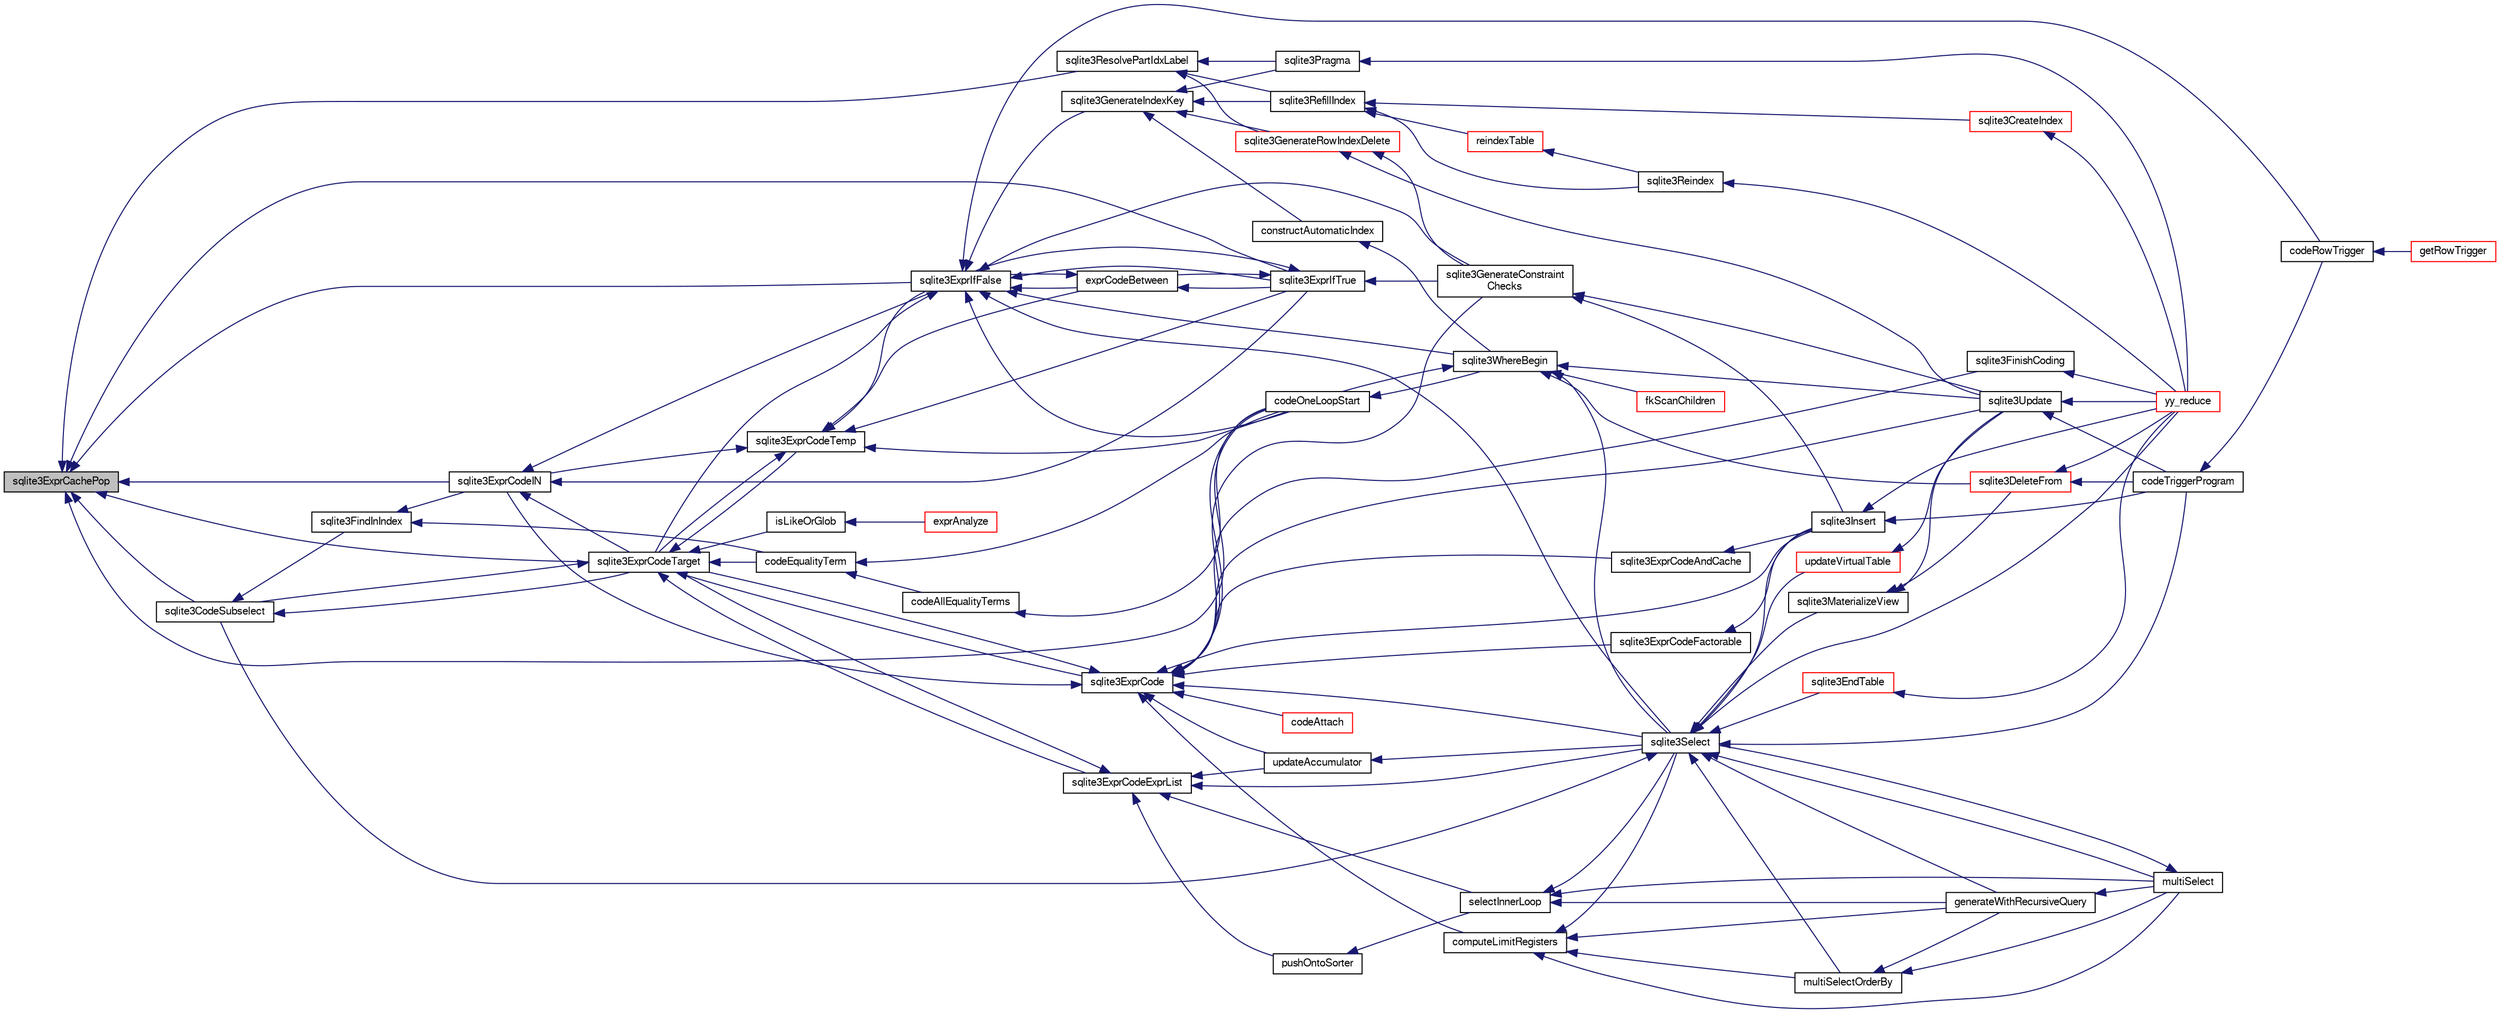 digraph "sqlite3ExprCachePop"
{
  edge [fontname="FreeSans",fontsize="10",labelfontname="FreeSans",labelfontsize="10"];
  node [fontname="FreeSans",fontsize="10",shape=record];
  rankdir="LR";
  Node515681 [label="sqlite3ExprCachePop",height=0.2,width=0.4,color="black", fillcolor="grey75", style="filled", fontcolor="black"];
  Node515681 -> Node515682 [dir="back",color="midnightblue",fontsize="10",style="solid",fontname="FreeSans"];
  Node515682 [label="sqlite3CodeSubselect",height=0.2,width=0.4,color="black", fillcolor="white", style="filled",URL="$sqlite3_8c.html#aa69b46d2204a1d1b110107a1be12ee0c"];
  Node515682 -> Node515683 [dir="back",color="midnightblue",fontsize="10",style="solid",fontname="FreeSans"];
  Node515683 [label="sqlite3FindInIndex",height=0.2,width=0.4,color="black", fillcolor="white", style="filled",URL="$sqlite3_8c.html#af7d8c56ab0231f44bb5f87b3fafeffb2"];
  Node515683 -> Node515684 [dir="back",color="midnightblue",fontsize="10",style="solid",fontname="FreeSans"];
  Node515684 [label="sqlite3ExprCodeIN",height=0.2,width=0.4,color="black", fillcolor="white", style="filled",URL="$sqlite3_8c.html#ad9cf4f5b5ffb90c24a4a0900c8626193"];
  Node515684 -> Node515685 [dir="back",color="midnightblue",fontsize="10",style="solid",fontname="FreeSans"];
  Node515685 [label="sqlite3ExprCodeTarget",height=0.2,width=0.4,color="black", fillcolor="white", style="filled",URL="$sqlite3_8c.html#a4f308397a0a3ed299ed31aaa1ae2a293"];
  Node515685 -> Node515682 [dir="back",color="midnightblue",fontsize="10",style="solid",fontname="FreeSans"];
  Node515685 -> Node515686 [dir="back",color="midnightblue",fontsize="10",style="solid",fontname="FreeSans"];
  Node515686 [label="sqlite3ExprCodeTemp",height=0.2,width=0.4,color="black", fillcolor="white", style="filled",URL="$sqlite3_8c.html#a3bc5c1ccb3c5851847e2aeb4a84ae1fc"];
  Node515686 -> Node515684 [dir="back",color="midnightblue",fontsize="10",style="solid",fontname="FreeSans"];
  Node515686 -> Node515685 [dir="back",color="midnightblue",fontsize="10",style="solid",fontname="FreeSans"];
  Node515686 -> Node515687 [dir="back",color="midnightblue",fontsize="10",style="solid",fontname="FreeSans"];
  Node515687 [label="exprCodeBetween",height=0.2,width=0.4,color="black", fillcolor="white", style="filled",URL="$sqlite3_8c.html#abd053493214542bca8f406f42145d173"];
  Node515687 -> Node515688 [dir="back",color="midnightblue",fontsize="10",style="solid",fontname="FreeSans"];
  Node515688 [label="sqlite3ExprIfTrue",height=0.2,width=0.4,color="black", fillcolor="white", style="filled",URL="$sqlite3_8c.html#ad93a55237c23e1b743ab1f59df1a1444"];
  Node515688 -> Node515687 [dir="back",color="midnightblue",fontsize="10",style="solid",fontname="FreeSans"];
  Node515688 -> Node515689 [dir="back",color="midnightblue",fontsize="10",style="solid",fontname="FreeSans"];
  Node515689 [label="sqlite3ExprIfFalse",height=0.2,width=0.4,color="black", fillcolor="white", style="filled",URL="$sqlite3_8c.html#af97ecccb5d56e321e118414b08f65b71"];
  Node515689 -> Node515685 [dir="back",color="midnightblue",fontsize="10",style="solid",fontname="FreeSans"];
  Node515689 -> Node515687 [dir="back",color="midnightblue",fontsize="10",style="solid",fontname="FreeSans"];
  Node515689 -> Node515688 [dir="back",color="midnightblue",fontsize="10",style="solid",fontname="FreeSans"];
  Node515689 -> Node515690 [dir="back",color="midnightblue",fontsize="10",style="solid",fontname="FreeSans"];
  Node515690 [label="sqlite3GenerateIndexKey",height=0.2,width=0.4,color="black", fillcolor="white", style="filled",URL="$sqlite3_8c.html#ab85ac93d5c5e6760f45f07897be7f272"];
  Node515690 -> Node515691 [dir="back",color="midnightblue",fontsize="10",style="solid",fontname="FreeSans"];
  Node515691 [label="sqlite3RefillIndex",height=0.2,width=0.4,color="black", fillcolor="white", style="filled",URL="$sqlite3_8c.html#a17be5b679d9181b961ea9ba4a18d4f80"];
  Node515691 -> Node515692 [dir="back",color="midnightblue",fontsize="10",style="solid",fontname="FreeSans"];
  Node515692 [label="sqlite3CreateIndex",height=0.2,width=0.4,color="red", fillcolor="white", style="filled",URL="$sqlite3_8c.html#a8dbe5e590ab6c58a8c45f34f7c81e825"];
  Node515692 -> Node515694 [dir="back",color="midnightblue",fontsize="10",style="solid",fontname="FreeSans"];
  Node515694 [label="yy_reduce",height=0.2,width=0.4,color="red", fillcolor="white", style="filled",URL="$sqlite3_8c.html#a7c419a9b25711c666a9a2449ef377f14"];
  Node515691 -> Node515699 [dir="back",color="midnightblue",fontsize="10",style="solid",fontname="FreeSans"];
  Node515699 [label="reindexTable",height=0.2,width=0.4,color="red", fillcolor="white", style="filled",URL="$sqlite3_8c.html#aaa297e36c19aa0d39c60bf95a03b04b6"];
  Node515699 -> Node515701 [dir="back",color="midnightblue",fontsize="10",style="solid",fontname="FreeSans"];
  Node515701 [label="sqlite3Reindex",height=0.2,width=0.4,color="black", fillcolor="white", style="filled",URL="$sqlite3_8c.html#abd189e31189391e1ef114b413ff4abbf"];
  Node515701 -> Node515694 [dir="back",color="midnightblue",fontsize="10",style="solid",fontname="FreeSans"];
  Node515691 -> Node515701 [dir="back",color="midnightblue",fontsize="10",style="solid",fontname="FreeSans"];
  Node515690 -> Node515702 [dir="back",color="midnightblue",fontsize="10",style="solid",fontname="FreeSans"];
  Node515702 [label="sqlite3GenerateRowIndexDelete",height=0.2,width=0.4,color="red", fillcolor="white", style="filled",URL="$sqlite3_8c.html#a09c23ae08a7c469d62705f067d7a2135"];
  Node515702 -> Node515716 [dir="back",color="midnightblue",fontsize="10",style="solid",fontname="FreeSans"];
  Node515716 [label="sqlite3GenerateConstraint\lChecks",height=0.2,width=0.4,color="black", fillcolor="white", style="filled",URL="$sqlite3_8c.html#aef639c1e6a0c0a67ca6e7690ad931bd2"];
  Node515716 -> Node515714 [dir="back",color="midnightblue",fontsize="10",style="solid",fontname="FreeSans"];
  Node515714 [label="sqlite3Insert",height=0.2,width=0.4,color="black", fillcolor="white", style="filled",URL="$sqlite3_8c.html#a5b17c9c2000bae6bdff8e6be48d7dc2b"];
  Node515714 -> Node515707 [dir="back",color="midnightblue",fontsize="10",style="solid",fontname="FreeSans"];
  Node515707 [label="codeTriggerProgram",height=0.2,width=0.4,color="black", fillcolor="white", style="filled",URL="$sqlite3_8c.html#a120801f59d9281d201d2ff4b2606836e"];
  Node515707 -> Node515708 [dir="back",color="midnightblue",fontsize="10",style="solid",fontname="FreeSans"];
  Node515708 [label="codeRowTrigger",height=0.2,width=0.4,color="black", fillcolor="white", style="filled",URL="$sqlite3_8c.html#a463cea5aaaf388b560b206570a0022fc"];
  Node515708 -> Node515709 [dir="back",color="midnightblue",fontsize="10",style="solid",fontname="FreeSans"];
  Node515709 [label="getRowTrigger",height=0.2,width=0.4,color="red", fillcolor="white", style="filled",URL="$sqlite3_8c.html#a69626ef20b540d1a2b19cf56f3f45689"];
  Node515714 -> Node515694 [dir="back",color="midnightblue",fontsize="10",style="solid",fontname="FreeSans"];
  Node515716 -> Node515712 [dir="back",color="midnightblue",fontsize="10",style="solid",fontname="FreeSans"];
  Node515712 [label="sqlite3Update",height=0.2,width=0.4,color="black", fillcolor="white", style="filled",URL="$sqlite3_8c.html#ac5aa67c46e8cc8174566fabe6809fafa"];
  Node515712 -> Node515707 [dir="back",color="midnightblue",fontsize="10",style="solid",fontname="FreeSans"];
  Node515712 -> Node515694 [dir="back",color="midnightblue",fontsize="10",style="solid",fontname="FreeSans"];
  Node515702 -> Node515712 [dir="back",color="midnightblue",fontsize="10",style="solid",fontname="FreeSans"];
  Node515690 -> Node515717 [dir="back",color="midnightblue",fontsize="10",style="solid",fontname="FreeSans"];
  Node515717 [label="sqlite3Pragma",height=0.2,width=0.4,color="black", fillcolor="white", style="filled",URL="$sqlite3_8c.html#a111391370f58f8e6a6eca51fd34d62ed"];
  Node515717 -> Node515694 [dir="back",color="midnightblue",fontsize="10",style="solid",fontname="FreeSans"];
  Node515690 -> Node515718 [dir="back",color="midnightblue",fontsize="10",style="solid",fontname="FreeSans"];
  Node515718 [label="constructAutomaticIndex",height=0.2,width=0.4,color="black", fillcolor="white", style="filled",URL="$sqlite3_8c.html#aad43d38bc718f4c8e8d0dd8f33ed526f"];
  Node515718 -> Node515719 [dir="back",color="midnightblue",fontsize="10",style="solid",fontname="FreeSans"];
  Node515719 [label="sqlite3WhereBegin",height=0.2,width=0.4,color="black", fillcolor="white", style="filled",URL="$sqlite3_8c.html#acad049f5c9a96a8118cffd5e5ce89f7c"];
  Node515719 -> Node515704 [dir="back",color="midnightblue",fontsize="10",style="solid",fontname="FreeSans"];
  Node515704 [label="sqlite3DeleteFrom",height=0.2,width=0.4,color="red", fillcolor="white", style="filled",URL="$sqlite3_8c.html#ab9b4b45349188b49eabb23f94608a091"];
  Node515704 -> Node515707 [dir="back",color="midnightblue",fontsize="10",style="solid",fontname="FreeSans"];
  Node515704 -> Node515694 [dir="back",color="midnightblue",fontsize="10",style="solid",fontname="FreeSans"];
  Node515719 -> Node515720 [dir="back",color="midnightblue",fontsize="10",style="solid",fontname="FreeSans"];
  Node515720 [label="fkScanChildren",height=0.2,width=0.4,color="red", fillcolor="white", style="filled",URL="$sqlite3_8c.html#a67c9dcb484336b3155e7a82a037d4691"];
  Node515719 -> Node515722 [dir="back",color="midnightblue",fontsize="10",style="solid",fontname="FreeSans"];
  Node515722 [label="sqlite3Select",height=0.2,width=0.4,color="black", fillcolor="white", style="filled",URL="$sqlite3_8c.html#a2465ee8c956209ba4b272477b7c21a45"];
  Node515722 -> Node515682 [dir="back",color="midnightblue",fontsize="10",style="solid",fontname="FreeSans"];
  Node515722 -> Node515697 [dir="back",color="midnightblue",fontsize="10",style="solid",fontname="FreeSans"];
  Node515697 [label="sqlite3EndTable",height=0.2,width=0.4,color="red", fillcolor="white", style="filled",URL="$sqlite3_8c.html#a7b5f2c66c0f0b6f819d970ca389768b0"];
  Node515697 -> Node515694 [dir="back",color="midnightblue",fontsize="10",style="solid",fontname="FreeSans"];
  Node515722 -> Node515723 [dir="back",color="midnightblue",fontsize="10",style="solid",fontname="FreeSans"];
  Node515723 [label="sqlite3MaterializeView",height=0.2,width=0.4,color="black", fillcolor="white", style="filled",URL="$sqlite3_8c.html#a4557984b0b75f998fb0c3f231c9b1def"];
  Node515723 -> Node515704 [dir="back",color="midnightblue",fontsize="10",style="solid",fontname="FreeSans"];
  Node515723 -> Node515712 [dir="back",color="midnightblue",fontsize="10",style="solid",fontname="FreeSans"];
  Node515722 -> Node515714 [dir="back",color="midnightblue",fontsize="10",style="solid",fontname="FreeSans"];
  Node515722 -> Node515724 [dir="back",color="midnightblue",fontsize="10",style="solid",fontname="FreeSans"];
  Node515724 [label="generateWithRecursiveQuery",height=0.2,width=0.4,color="black", fillcolor="white", style="filled",URL="$sqlite3_8c.html#ade2c3663fa9c3b9676507984b9483942"];
  Node515724 -> Node515725 [dir="back",color="midnightblue",fontsize="10",style="solid",fontname="FreeSans"];
  Node515725 [label="multiSelect",height=0.2,width=0.4,color="black", fillcolor="white", style="filled",URL="$sqlite3_8c.html#a6456c61f3d9b2389738753cedfa24fa7"];
  Node515725 -> Node515722 [dir="back",color="midnightblue",fontsize="10",style="solid",fontname="FreeSans"];
  Node515722 -> Node515725 [dir="back",color="midnightblue",fontsize="10",style="solid",fontname="FreeSans"];
  Node515722 -> Node515726 [dir="back",color="midnightblue",fontsize="10",style="solid",fontname="FreeSans"];
  Node515726 [label="multiSelectOrderBy",height=0.2,width=0.4,color="black", fillcolor="white", style="filled",URL="$sqlite3_8c.html#afcdb8488c6f4dfdadaf9f04bca35b808"];
  Node515726 -> Node515724 [dir="back",color="midnightblue",fontsize="10",style="solid",fontname="FreeSans"];
  Node515726 -> Node515725 [dir="back",color="midnightblue",fontsize="10",style="solid",fontname="FreeSans"];
  Node515722 -> Node515707 [dir="back",color="midnightblue",fontsize="10",style="solid",fontname="FreeSans"];
  Node515722 -> Node515727 [dir="back",color="midnightblue",fontsize="10",style="solid",fontname="FreeSans"];
  Node515727 [label="updateVirtualTable",height=0.2,width=0.4,color="red", fillcolor="white", style="filled",URL="$sqlite3_8c.html#a740220531db9293c39a2cdd7da3f74e1"];
  Node515727 -> Node515712 [dir="back",color="midnightblue",fontsize="10",style="solid",fontname="FreeSans"];
  Node515722 -> Node515694 [dir="back",color="midnightblue",fontsize="10",style="solid",fontname="FreeSans"];
  Node515719 -> Node515712 [dir="back",color="midnightblue",fontsize="10",style="solid",fontname="FreeSans"];
  Node515719 -> Node515728 [dir="back",color="midnightblue",fontsize="10",style="solid",fontname="FreeSans"];
  Node515728 [label="codeOneLoopStart",height=0.2,width=0.4,color="black", fillcolor="white", style="filled",URL="$sqlite3_8c.html#aa868875120b151c169cc79139ed6e008"];
  Node515728 -> Node515719 [dir="back",color="midnightblue",fontsize="10",style="solid",fontname="FreeSans"];
  Node515689 -> Node515716 [dir="back",color="midnightblue",fontsize="10",style="solid",fontname="FreeSans"];
  Node515689 -> Node515722 [dir="back",color="midnightblue",fontsize="10",style="solid",fontname="FreeSans"];
  Node515689 -> Node515708 [dir="back",color="midnightblue",fontsize="10",style="solid",fontname="FreeSans"];
  Node515689 -> Node515728 [dir="back",color="midnightblue",fontsize="10",style="solid",fontname="FreeSans"];
  Node515689 -> Node515719 [dir="back",color="midnightblue",fontsize="10",style="solid",fontname="FreeSans"];
  Node515688 -> Node515716 [dir="back",color="midnightblue",fontsize="10",style="solid",fontname="FreeSans"];
  Node515687 -> Node515689 [dir="back",color="midnightblue",fontsize="10",style="solid",fontname="FreeSans"];
  Node515686 -> Node515688 [dir="back",color="midnightblue",fontsize="10",style="solid",fontname="FreeSans"];
  Node515686 -> Node515689 [dir="back",color="midnightblue",fontsize="10",style="solid",fontname="FreeSans"];
  Node515686 -> Node515728 [dir="back",color="midnightblue",fontsize="10",style="solid",fontname="FreeSans"];
  Node515685 -> Node515729 [dir="back",color="midnightblue",fontsize="10",style="solid",fontname="FreeSans"];
  Node515729 [label="sqlite3ExprCode",height=0.2,width=0.4,color="black", fillcolor="white", style="filled",URL="$sqlite3_8c.html#a75f270fb0b111b86924cca4ea507b417"];
  Node515729 -> Node515684 [dir="back",color="midnightblue",fontsize="10",style="solid",fontname="FreeSans"];
  Node515729 -> Node515685 [dir="back",color="midnightblue",fontsize="10",style="solid",fontname="FreeSans"];
  Node515729 -> Node515730 [dir="back",color="midnightblue",fontsize="10",style="solid",fontname="FreeSans"];
  Node515730 [label="sqlite3ExprCodeFactorable",height=0.2,width=0.4,color="black", fillcolor="white", style="filled",URL="$sqlite3_8c.html#a843f7fd58eec5a683c1fd8435fcd1e84"];
  Node515730 -> Node515714 [dir="back",color="midnightblue",fontsize="10",style="solid",fontname="FreeSans"];
  Node515729 -> Node515731 [dir="back",color="midnightblue",fontsize="10",style="solid",fontname="FreeSans"];
  Node515731 [label="sqlite3ExprCodeAndCache",height=0.2,width=0.4,color="black", fillcolor="white", style="filled",URL="$sqlite3_8c.html#ae3e46527d9b7fc9cb9236d21a5e6b1d8"];
  Node515731 -> Node515714 [dir="back",color="midnightblue",fontsize="10",style="solid",fontname="FreeSans"];
  Node515729 -> Node515732 [dir="back",color="midnightblue",fontsize="10",style="solid",fontname="FreeSans"];
  Node515732 [label="codeAttach",height=0.2,width=0.4,color="red", fillcolor="white", style="filled",URL="$sqlite3_8c.html#ade4e9e30d828a19c191fdcb098676d5b"];
  Node515729 -> Node515735 [dir="back",color="midnightblue",fontsize="10",style="solid",fontname="FreeSans"];
  Node515735 [label="sqlite3FinishCoding",height=0.2,width=0.4,color="black", fillcolor="white", style="filled",URL="$sqlite3_8c.html#a651bc5b446c276c092705856d995b278"];
  Node515735 -> Node515694 [dir="back",color="midnightblue",fontsize="10",style="solid",fontname="FreeSans"];
  Node515729 -> Node515714 [dir="back",color="midnightblue",fontsize="10",style="solid",fontname="FreeSans"];
  Node515729 -> Node515716 [dir="back",color="midnightblue",fontsize="10",style="solid",fontname="FreeSans"];
  Node515729 -> Node515736 [dir="back",color="midnightblue",fontsize="10",style="solid",fontname="FreeSans"];
  Node515736 [label="computeLimitRegisters",height=0.2,width=0.4,color="black", fillcolor="white", style="filled",URL="$sqlite3_8c.html#ae9d37055e4905929b6f6cda5461e2f37"];
  Node515736 -> Node515724 [dir="back",color="midnightblue",fontsize="10",style="solid",fontname="FreeSans"];
  Node515736 -> Node515725 [dir="back",color="midnightblue",fontsize="10",style="solid",fontname="FreeSans"];
  Node515736 -> Node515726 [dir="back",color="midnightblue",fontsize="10",style="solid",fontname="FreeSans"];
  Node515736 -> Node515722 [dir="back",color="midnightblue",fontsize="10",style="solid",fontname="FreeSans"];
  Node515729 -> Node515737 [dir="back",color="midnightblue",fontsize="10",style="solid",fontname="FreeSans"];
  Node515737 [label="updateAccumulator",height=0.2,width=0.4,color="black", fillcolor="white", style="filled",URL="$sqlite3_8c.html#a1681660dd3ecd50c8727d6e56a537bd9"];
  Node515737 -> Node515722 [dir="back",color="midnightblue",fontsize="10",style="solid",fontname="FreeSans"];
  Node515729 -> Node515722 [dir="back",color="midnightblue",fontsize="10",style="solid",fontname="FreeSans"];
  Node515729 -> Node515712 [dir="back",color="midnightblue",fontsize="10",style="solid",fontname="FreeSans"];
  Node515729 -> Node515728 [dir="back",color="midnightblue",fontsize="10",style="solid",fontname="FreeSans"];
  Node515685 -> Node515738 [dir="back",color="midnightblue",fontsize="10",style="solid",fontname="FreeSans"];
  Node515738 [label="sqlite3ExprCodeExprList",height=0.2,width=0.4,color="black", fillcolor="white", style="filled",URL="$sqlite3_8c.html#a05b2b3dc3de7565de24eb3a2ff4e9566"];
  Node515738 -> Node515685 [dir="back",color="midnightblue",fontsize="10",style="solid",fontname="FreeSans"];
  Node515738 -> Node515739 [dir="back",color="midnightblue",fontsize="10",style="solid",fontname="FreeSans"];
  Node515739 [label="pushOntoSorter",height=0.2,width=0.4,color="black", fillcolor="white", style="filled",URL="$sqlite3_8c.html#a4555397beb584a386e7739cf022a6651"];
  Node515739 -> Node515740 [dir="back",color="midnightblue",fontsize="10",style="solid",fontname="FreeSans"];
  Node515740 [label="selectInnerLoop",height=0.2,width=0.4,color="black", fillcolor="white", style="filled",URL="$sqlite3_8c.html#ababe0933661ebe67eb0e6074bb1fd411"];
  Node515740 -> Node515724 [dir="back",color="midnightblue",fontsize="10",style="solid",fontname="FreeSans"];
  Node515740 -> Node515725 [dir="back",color="midnightblue",fontsize="10",style="solid",fontname="FreeSans"];
  Node515740 -> Node515722 [dir="back",color="midnightblue",fontsize="10",style="solid",fontname="FreeSans"];
  Node515738 -> Node515740 [dir="back",color="midnightblue",fontsize="10",style="solid",fontname="FreeSans"];
  Node515738 -> Node515737 [dir="back",color="midnightblue",fontsize="10",style="solid",fontname="FreeSans"];
  Node515738 -> Node515722 [dir="back",color="midnightblue",fontsize="10",style="solid",fontname="FreeSans"];
  Node515685 -> Node515741 [dir="back",color="midnightblue",fontsize="10",style="solid",fontname="FreeSans"];
  Node515741 [label="isLikeOrGlob",height=0.2,width=0.4,color="black", fillcolor="white", style="filled",URL="$sqlite3_8c.html#a6c38e495198bf8976f68d1a6ebd74a50"];
  Node515741 -> Node515742 [dir="back",color="midnightblue",fontsize="10",style="solid",fontname="FreeSans"];
  Node515742 [label="exprAnalyze",height=0.2,width=0.4,color="red", fillcolor="white", style="filled",URL="$sqlite3_8c.html#acb10e48c9a4184a4edd9bfd5b14ad0b7"];
  Node515685 -> Node515750 [dir="back",color="midnightblue",fontsize="10",style="solid",fontname="FreeSans"];
  Node515750 [label="codeEqualityTerm",height=0.2,width=0.4,color="black", fillcolor="white", style="filled",URL="$sqlite3_8c.html#ad88a57073f031452c9843e97f15acc47"];
  Node515750 -> Node515751 [dir="back",color="midnightblue",fontsize="10",style="solid",fontname="FreeSans"];
  Node515751 [label="codeAllEqualityTerms",height=0.2,width=0.4,color="black", fillcolor="white", style="filled",URL="$sqlite3_8c.html#a3095598b812500a4efe41bf17cd49381"];
  Node515751 -> Node515728 [dir="back",color="midnightblue",fontsize="10",style="solid",fontname="FreeSans"];
  Node515750 -> Node515728 [dir="back",color="midnightblue",fontsize="10",style="solid",fontname="FreeSans"];
  Node515684 -> Node515688 [dir="back",color="midnightblue",fontsize="10",style="solid",fontname="FreeSans"];
  Node515684 -> Node515689 [dir="back",color="midnightblue",fontsize="10",style="solid",fontname="FreeSans"];
  Node515683 -> Node515750 [dir="back",color="midnightblue",fontsize="10",style="solid",fontname="FreeSans"];
  Node515682 -> Node515685 [dir="back",color="midnightblue",fontsize="10",style="solid",fontname="FreeSans"];
  Node515681 -> Node515684 [dir="back",color="midnightblue",fontsize="10",style="solid",fontname="FreeSans"];
  Node515681 -> Node515685 [dir="back",color="midnightblue",fontsize="10",style="solid",fontname="FreeSans"];
  Node515681 -> Node515688 [dir="back",color="midnightblue",fontsize="10",style="solid",fontname="FreeSans"];
  Node515681 -> Node515689 [dir="back",color="midnightblue",fontsize="10",style="solid",fontname="FreeSans"];
  Node515681 -> Node515752 [dir="back",color="midnightblue",fontsize="10",style="solid",fontname="FreeSans"];
  Node515752 [label="sqlite3ResolvePartIdxLabel",height=0.2,width=0.4,color="black", fillcolor="white", style="filled",URL="$sqlite3_8c.html#ad382e31f9ce406ca98bf25e916d32e11"];
  Node515752 -> Node515691 [dir="back",color="midnightblue",fontsize="10",style="solid",fontname="FreeSans"];
  Node515752 -> Node515702 [dir="back",color="midnightblue",fontsize="10",style="solid",fontname="FreeSans"];
  Node515752 -> Node515717 [dir="back",color="midnightblue",fontsize="10",style="solid",fontname="FreeSans"];
  Node515681 -> Node515728 [dir="back",color="midnightblue",fontsize="10",style="solid",fontname="FreeSans"];
}
